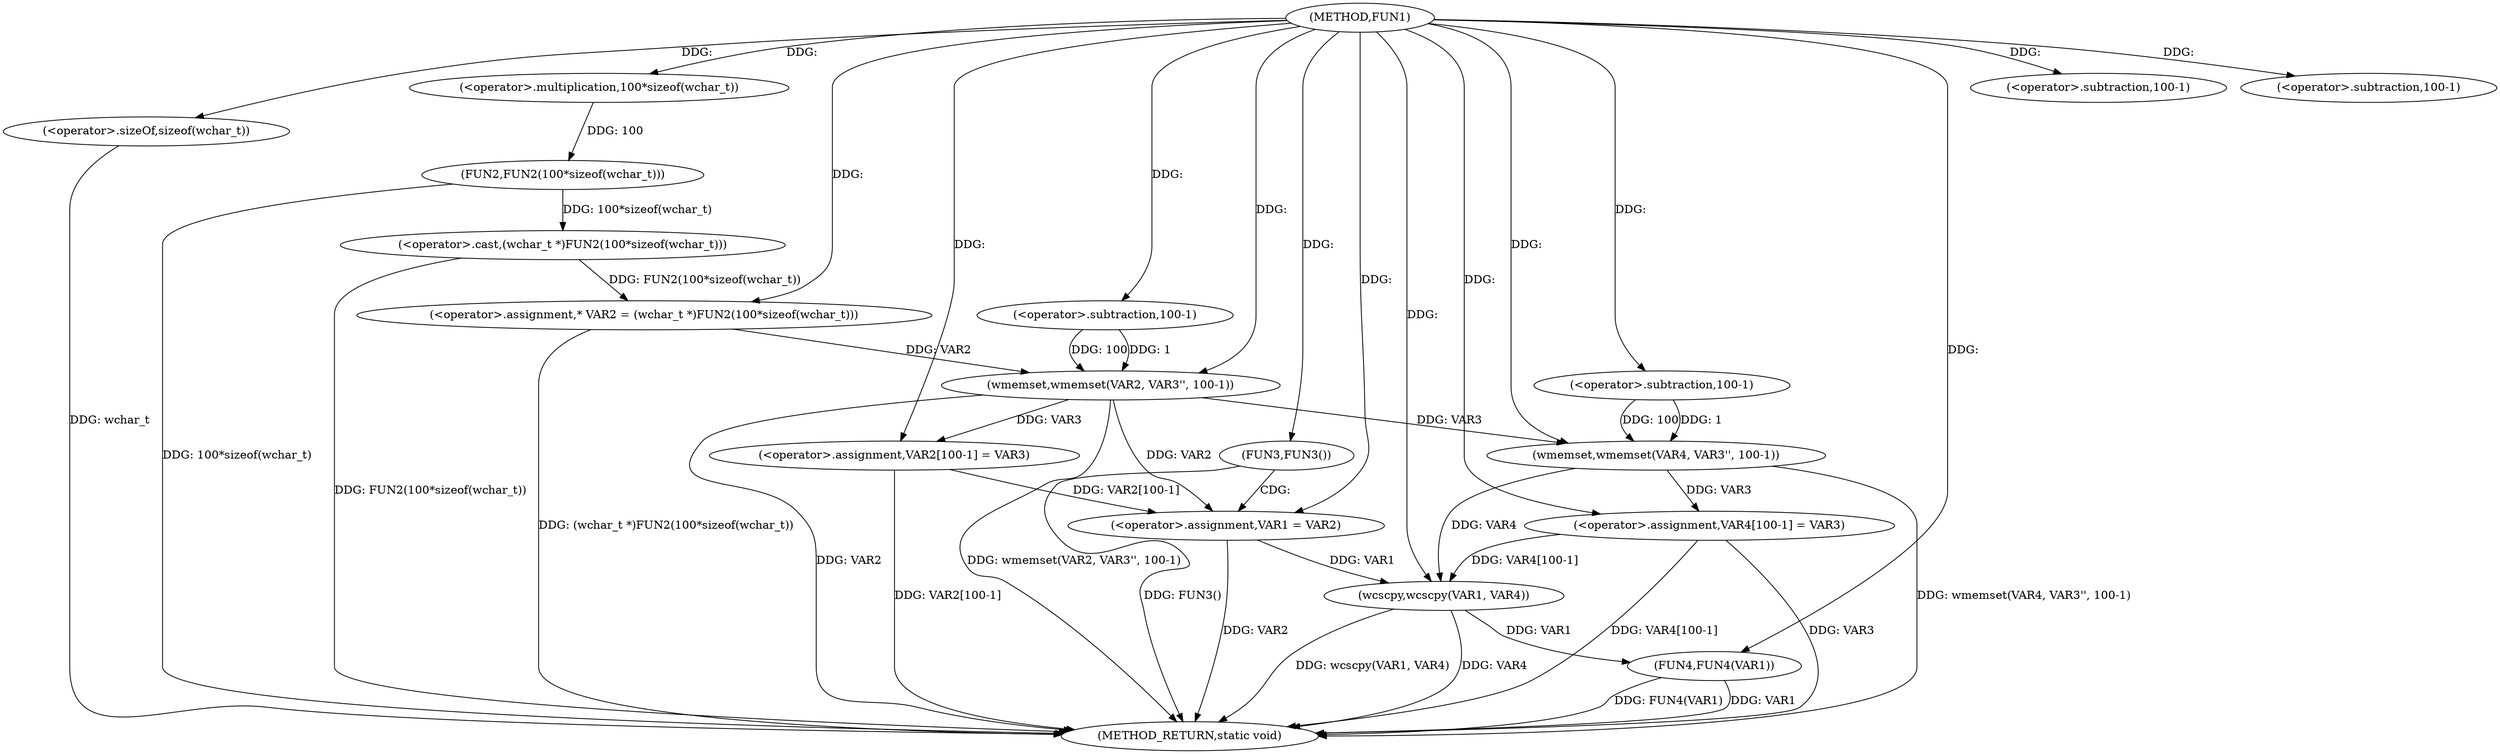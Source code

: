 digraph FUN1 {  
"1000100" [label = "(METHOD,FUN1)" ]
"1000152" [label = "(METHOD_RETURN,static void)" ]
"1000104" [label = "(<operator>.assignment,* VAR2 = (wchar_t *)FUN2(100*sizeof(wchar_t)))" ]
"1000106" [label = "(<operator>.cast,(wchar_t *)FUN2(100*sizeof(wchar_t)))" ]
"1000108" [label = "(FUN2,FUN2(100*sizeof(wchar_t)))" ]
"1000109" [label = "(<operator>.multiplication,100*sizeof(wchar_t))" ]
"1000111" [label = "(<operator>.sizeOf,sizeof(wchar_t))" ]
"1000113" [label = "(wmemset,wmemset(VAR2, VAR3'', 100-1))" ]
"1000116" [label = "(<operator>.subtraction,100-1)" ]
"1000119" [label = "(<operator>.assignment,VAR2[100-1] = VAR3)" ]
"1000122" [label = "(<operator>.subtraction,100-1)" ]
"1000127" [label = "(FUN3,FUN3())" ]
"1000129" [label = "(<operator>.assignment,VAR1 = VAR2)" ]
"1000134" [label = "(wmemset,wmemset(VAR4, VAR3'', 100-1))" ]
"1000137" [label = "(<operator>.subtraction,100-1)" ]
"1000140" [label = "(<operator>.assignment,VAR4[100-1] = VAR3)" ]
"1000143" [label = "(<operator>.subtraction,100-1)" ]
"1000147" [label = "(wcscpy,wcscpy(VAR1, VAR4))" ]
"1000150" [label = "(FUN4,FUN4(VAR1))" ]
  "1000106" -> "1000152"  [ label = "DDG: FUN2(100*sizeof(wchar_t))"] 
  "1000150" -> "1000152"  [ label = "DDG: VAR1"] 
  "1000113" -> "1000152"  [ label = "DDG: VAR2"] 
  "1000140" -> "1000152"  [ label = "DDG: VAR4[100-1]"] 
  "1000147" -> "1000152"  [ label = "DDG: VAR4"] 
  "1000127" -> "1000152"  [ label = "DDG: FUN3()"] 
  "1000111" -> "1000152"  [ label = "DDG: wchar_t"] 
  "1000150" -> "1000152"  [ label = "DDG: FUN4(VAR1)"] 
  "1000140" -> "1000152"  [ label = "DDG: VAR3"] 
  "1000129" -> "1000152"  [ label = "DDG: VAR2"] 
  "1000134" -> "1000152"  [ label = "DDG: wmemset(VAR4, VAR3'', 100-1)"] 
  "1000113" -> "1000152"  [ label = "DDG: wmemset(VAR2, VAR3'', 100-1)"] 
  "1000119" -> "1000152"  [ label = "DDG: VAR2[100-1]"] 
  "1000147" -> "1000152"  [ label = "DDG: wcscpy(VAR1, VAR4)"] 
  "1000104" -> "1000152"  [ label = "DDG: (wchar_t *)FUN2(100*sizeof(wchar_t))"] 
  "1000108" -> "1000152"  [ label = "DDG: 100*sizeof(wchar_t)"] 
  "1000106" -> "1000104"  [ label = "DDG: FUN2(100*sizeof(wchar_t))"] 
  "1000100" -> "1000104"  [ label = "DDG: "] 
  "1000108" -> "1000106"  [ label = "DDG: 100*sizeof(wchar_t)"] 
  "1000109" -> "1000108"  [ label = "DDG: 100"] 
  "1000100" -> "1000109"  [ label = "DDG: "] 
  "1000100" -> "1000111"  [ label = "DDG: "] 
  "1000104" -> "1000113"  [ label = "DDG: VAR2"] 
  "1000100" -> "1000113"  [ label = "DDG: "] 
  "1000116" -> "1000113"  [ label = "DDG: 100"] 
  "1000116" -> "1000113"  [ label = "DDG: 1"] 
  "1000100" -> "1000116"  [ label = "DDG: "] 
  "1000113" -> "1000119"  [ label = "DDG: VAR3"] 
  "1000100" -> "1000119"  [ label = "DDG: "] 
  "1000100" -> "1000122"  [ label = "DDG: "] 
  "1000100" -> "1000127"  [ label = "DDG: "] 
  "1000113" -> "1000129"  [ label = "DDG: VAR2"] 
  "1000119" -> "1000129"  [ label = "DDG: VAR2[100-1]"] 
  "1000100" -> "1000129"  [ label = "DDG: "] 
  "1000100" -> "1000134"  [ label = "DDG: "] 
  "1000113" -> "1000134"  [ label = "DDG: VAR3"] 
  "1000137" -> "1000134"  [ label = "DDG: 100"] 
  "1000137" -> "1000134"  [ label = "DDG: 1"] 
  "1000100" -> "1000137"  [ label = "DDG: "] 
  "1000134" -> "1000140"  [ label = "DDG: VAR3"] 
  "1000100" -> "1000140"  [ label = "DDG: "] 
  "1000100" -> "1000143"  [ label = "DDG: "] 
  "1000129" -> "1000147"  [ label = "DDG: VAR1"] 
  "1000100" -> "1000147"  [ label = "DDG: "] 
  "1000140" -> "1000147"  [ label = "DDG: VAR4[100-1]"] 
  "1000134" -> "1000147"  [ label = "DDG: VAR4"] 
  "1000147" -> "1000150"  [ label = "DDG: VAR1"] 
  "1000100" -> "1000150"  [ label = "DDG: "] 
  "1000127" -> "1000129"  [ label = "CDG: "] 
}
